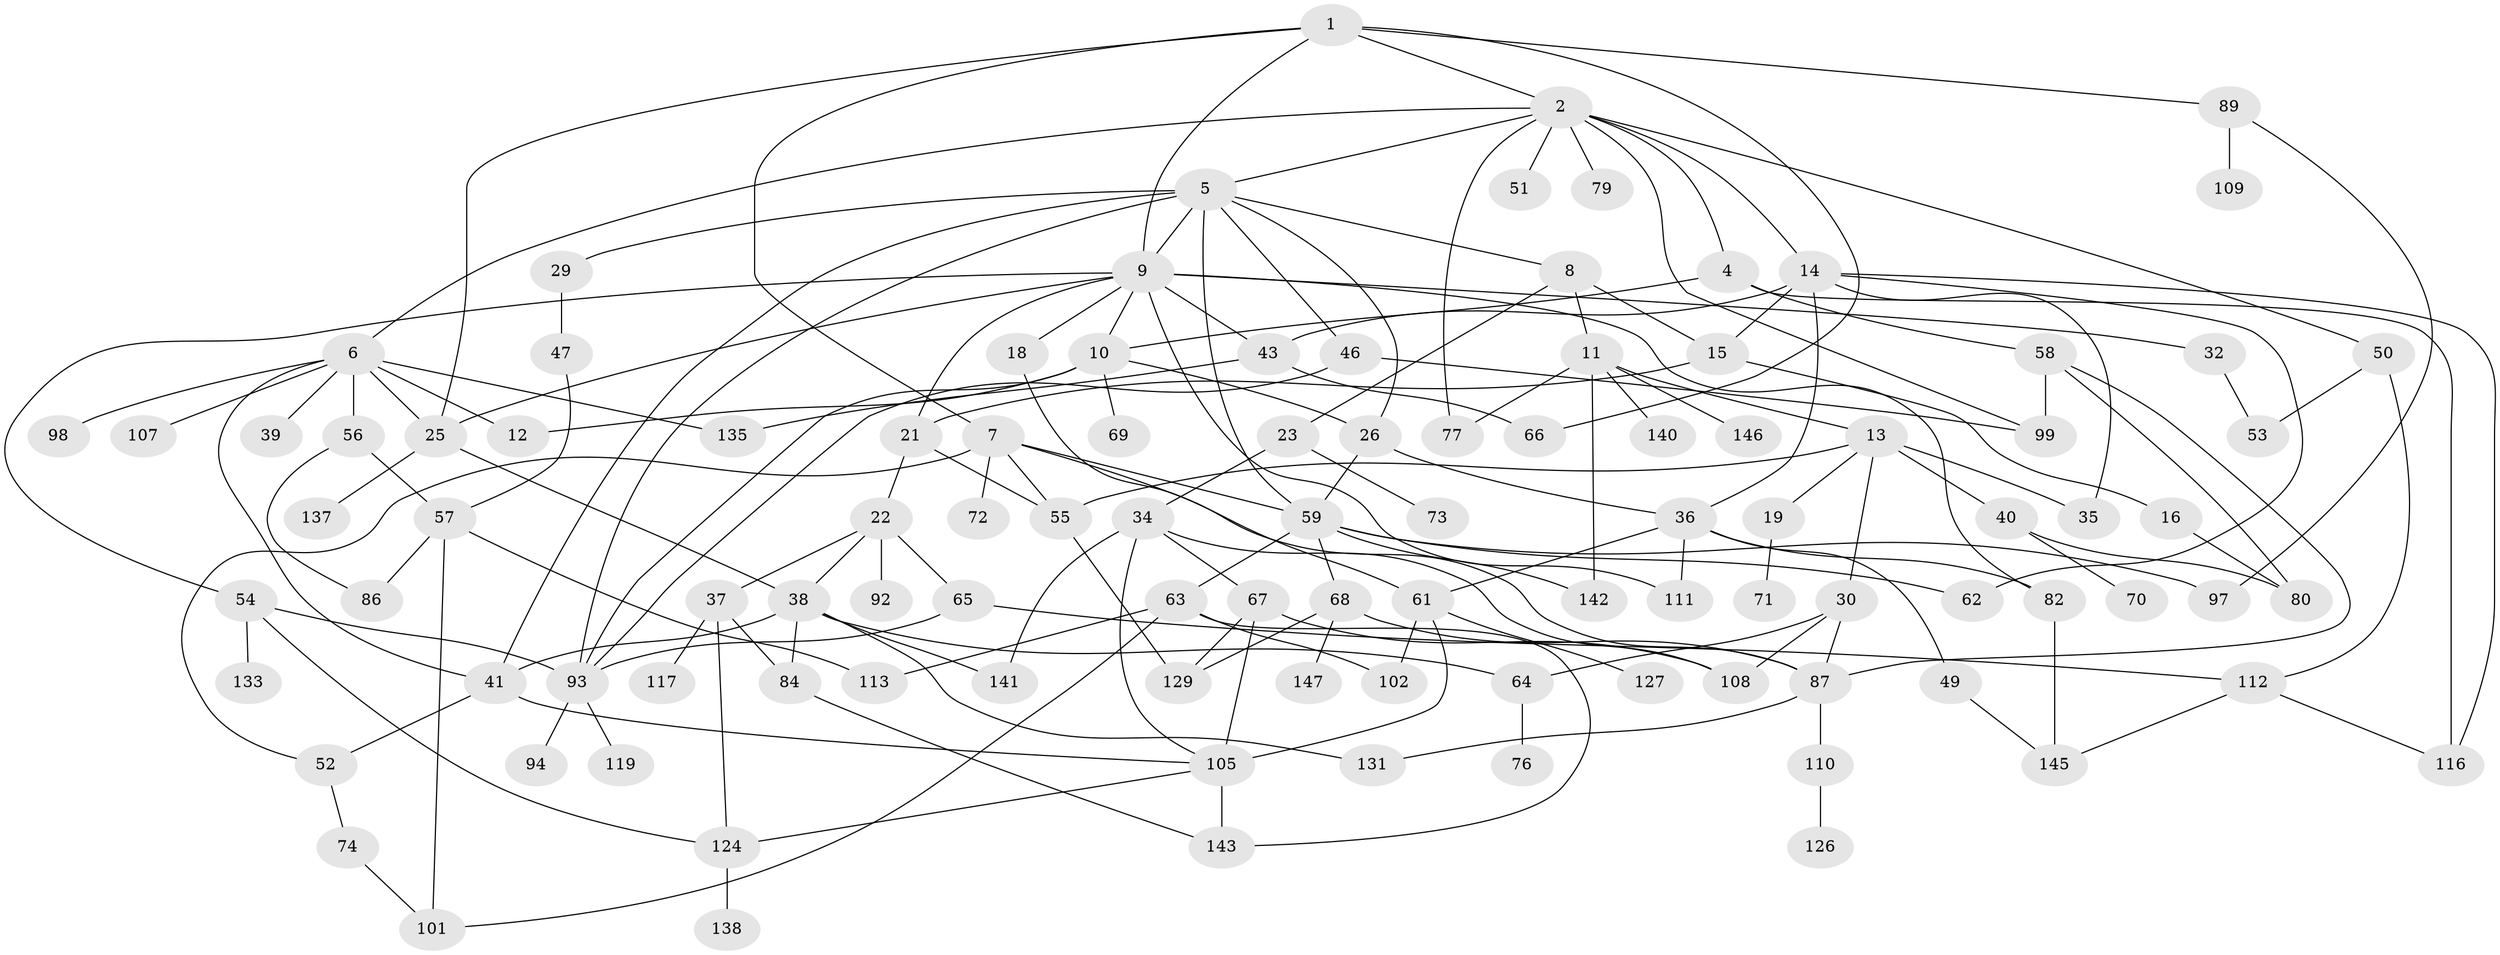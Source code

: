 // Generated by graph-tools (version 1.1) at 2025/23/03/03/25 07:23:32]
// undirected, 105 vertices, 170 edges
graph export_dot {
graph [start="1"]
  node [color=gray90,style=filled];
  1 [super="+27"];
  2 [super="+3"];
  4 [super="+42"];
  5 [super="+28"];
  6 [super="+31"];
  7 [super="+100"];
  8;
  9 [super="+33"];
  10 [super="+24"];
  11 [super="+75"];
  12;
  13 [super="+20"];
  14 [super="+17"];
  15;
  16;
  18;
  19;
  21;
  22;
  23;
  25 [super="+83"];
  26 [super="+139"];
  29;
  30 [super="+120"];
  32;
  34 [super="+45"];
  35;
  36 [super="+44"];
  37 [super="+48"];
  38 [super="+123"];
  39;
  40;
  41 [super="+88"];
  43;
  46;
  47 [super="+95"];
  49;
  50 [super="+91"];
  51;
  52;
  53;
  54 [super="+78"];
  55 [super="+90"];
  56;
  57 [super="+60"];
  58;
  59 [super="+96"];
  61 [super="+114"];
  62;
  63 [super="+81"];
  64;
  65;
  66;
  67 [super="+104"];
  68 [super="+136"];
  69;
  70;
  71;
  72;
  73;
  74;
  76;
  77;
  79 [super="+85"];
  80 [super="+144"];
  82;
  84 [super="+121"];
  86 [super="+106"];
  87 [super="+103"];
  89;
  92;
  93 [super="+125"];
  94;
  97;
  98;
  99 [super="+115"];
  101;
  102;
  105;
  107;
  108 [super="+118"];
  109;
  110;
  111;
  112 [super="+132"];
  113;
  116 [super="+134"];
  117 [super="+122"];
  119;
  124 [super="+128"];
  126;
  127;
  129 [super="+130"];
  131;
  133;
  135;
  137;
  138;
  140;
  141;
  142;
  143 [super="+148"];
  145;
  146;
  147;
  1 -- 2;
  1 -- 7;
  1 -- 89;
  1 -- 66;
  1 -- 9;
  1 -- 25;
  2 -- 4;
  2 -- 5;
  2 -- 6;
  2 -- 14;
  2 -- 50;
  2 -- 51;
  2 -- 79;
  2 -- 99;
  2 -- 77;
  4 -- 58;
  4 -- 116;
  4 -- 10;
  5 -- 8;
  5 -- 9;
  5 -- 29;
  5 -- 41;
  5 -- 46;
  5 -- 93;
  5 -- 59;
  5 -- 26;
  6 -- 12;
  6 -- 56;
  6 -- 135;
  6 -- 98;
  6 -- 39;
  6 -- 41;
  6 -- 107;
  6 -- 25;
  7 -- 52;
  7 -- 72;
  7 -- 87;
  7 -- 59;
  7 -- 55;
  8 -- 11;
  8 -- 23;
  8 -- 15;
  9 -- 10;
  9 -- 18;
  9 -- 25;
  9 -- 32;
  9 -- 111;
  9 -- 82;
  9 -- 21;
  9 -- 54;
  9 -- 43;
  10 -- 26;
  10 -- 12;
  10 -- 93;
  10 -- 69;
  11 -- 13;
  11 -- 142;
  11 -- 146;
  11 -- 140;
  11 -- 77;
  13 -- 19;
  13 -- 30;
  13 -- 55;
  13 -- 40;
  13 -- 35;
  14 -- 15;
  14 -- 36;
  14 -- 62;
  14 -- 35;
  14 -- 43;
  14 -- 116;
  15 -- 16;
  15 -- 21;
  16 -- 80;
  18 -- 61;
  19 -- 71;
  21 -- 22;
  21 -- 55;
  22 -- 37;
  22 -- 38;
  22 -- 65;
  22 -- 92;
  23 -- 34;
  23 -- 73;
  25 -- 137;
  25 -- 38;
  26 -- 59;
  26 -- 36;
  29 -- 47;
  30 -- 64;
  30 -- 87;
  30 -- 108;
  32 -- 53;
  34 -- 67;
  34 -- 108;
  34 -- 105;
  34 -- 141;
  36 -- 49;
  36 -- 111;
  36 -- 61;
  36 -- 82;
  37 -- 84;
  37 -- 117;
  37 -- 124;
  38 -- 131;
  38 -- 141;
  38 -- 64;
  38 -- 84;
  38 -- 41;
  40 -- 70;
  40 -- 80;
  41 -- 105;
  41 -- 52;
  43 -- 135;
  43 -- 66;
  46 -- 93;
  46 -- 99;
  47 -- 57;
  49 -- 145;
  50 -- 112;
  50 -- 53;
  52 -- 74;
  54 -- 124;
  54 -- 93;
  54 -- 133;
  55 -- 129;
  56 -- 57;
  56 -- 86;
  57 -- 113;
  57 -- 101;
  57 -- 86;
  58 -- 87;
  58 -- 80;
  58 -- 99;
  59 -- 63;
  59 -- 68;
  59 -- 97;
  59 -- 142;
  59 -- 62;
  61 -- 102;
  61 -- 105;
  61 -- 127;
  63 -- 143;
  63 -- 113;
  63 -- 101;
  63 -- 102;
  64 -- 76;
  65 -- 93;
  65 -- 112;
  67 -- 129;
  67 -- 105;
  67 -- 108;
  68 -- 129 [weight=2];
  68 -- 147;
  68 -- 87;
  74 -- 101;
  82 -- 145;
  84 -- 143;
  87 -- 110;
  87 -- 131;
  89 -- 97;
  89 -- 109;
  93 -- 94;
  93 -- 119;
  105 -- 143;
  105 -- 124;
  110 -- 126;
  112 -- 145;
  112 -- 116;
  124 -- 138;
}
